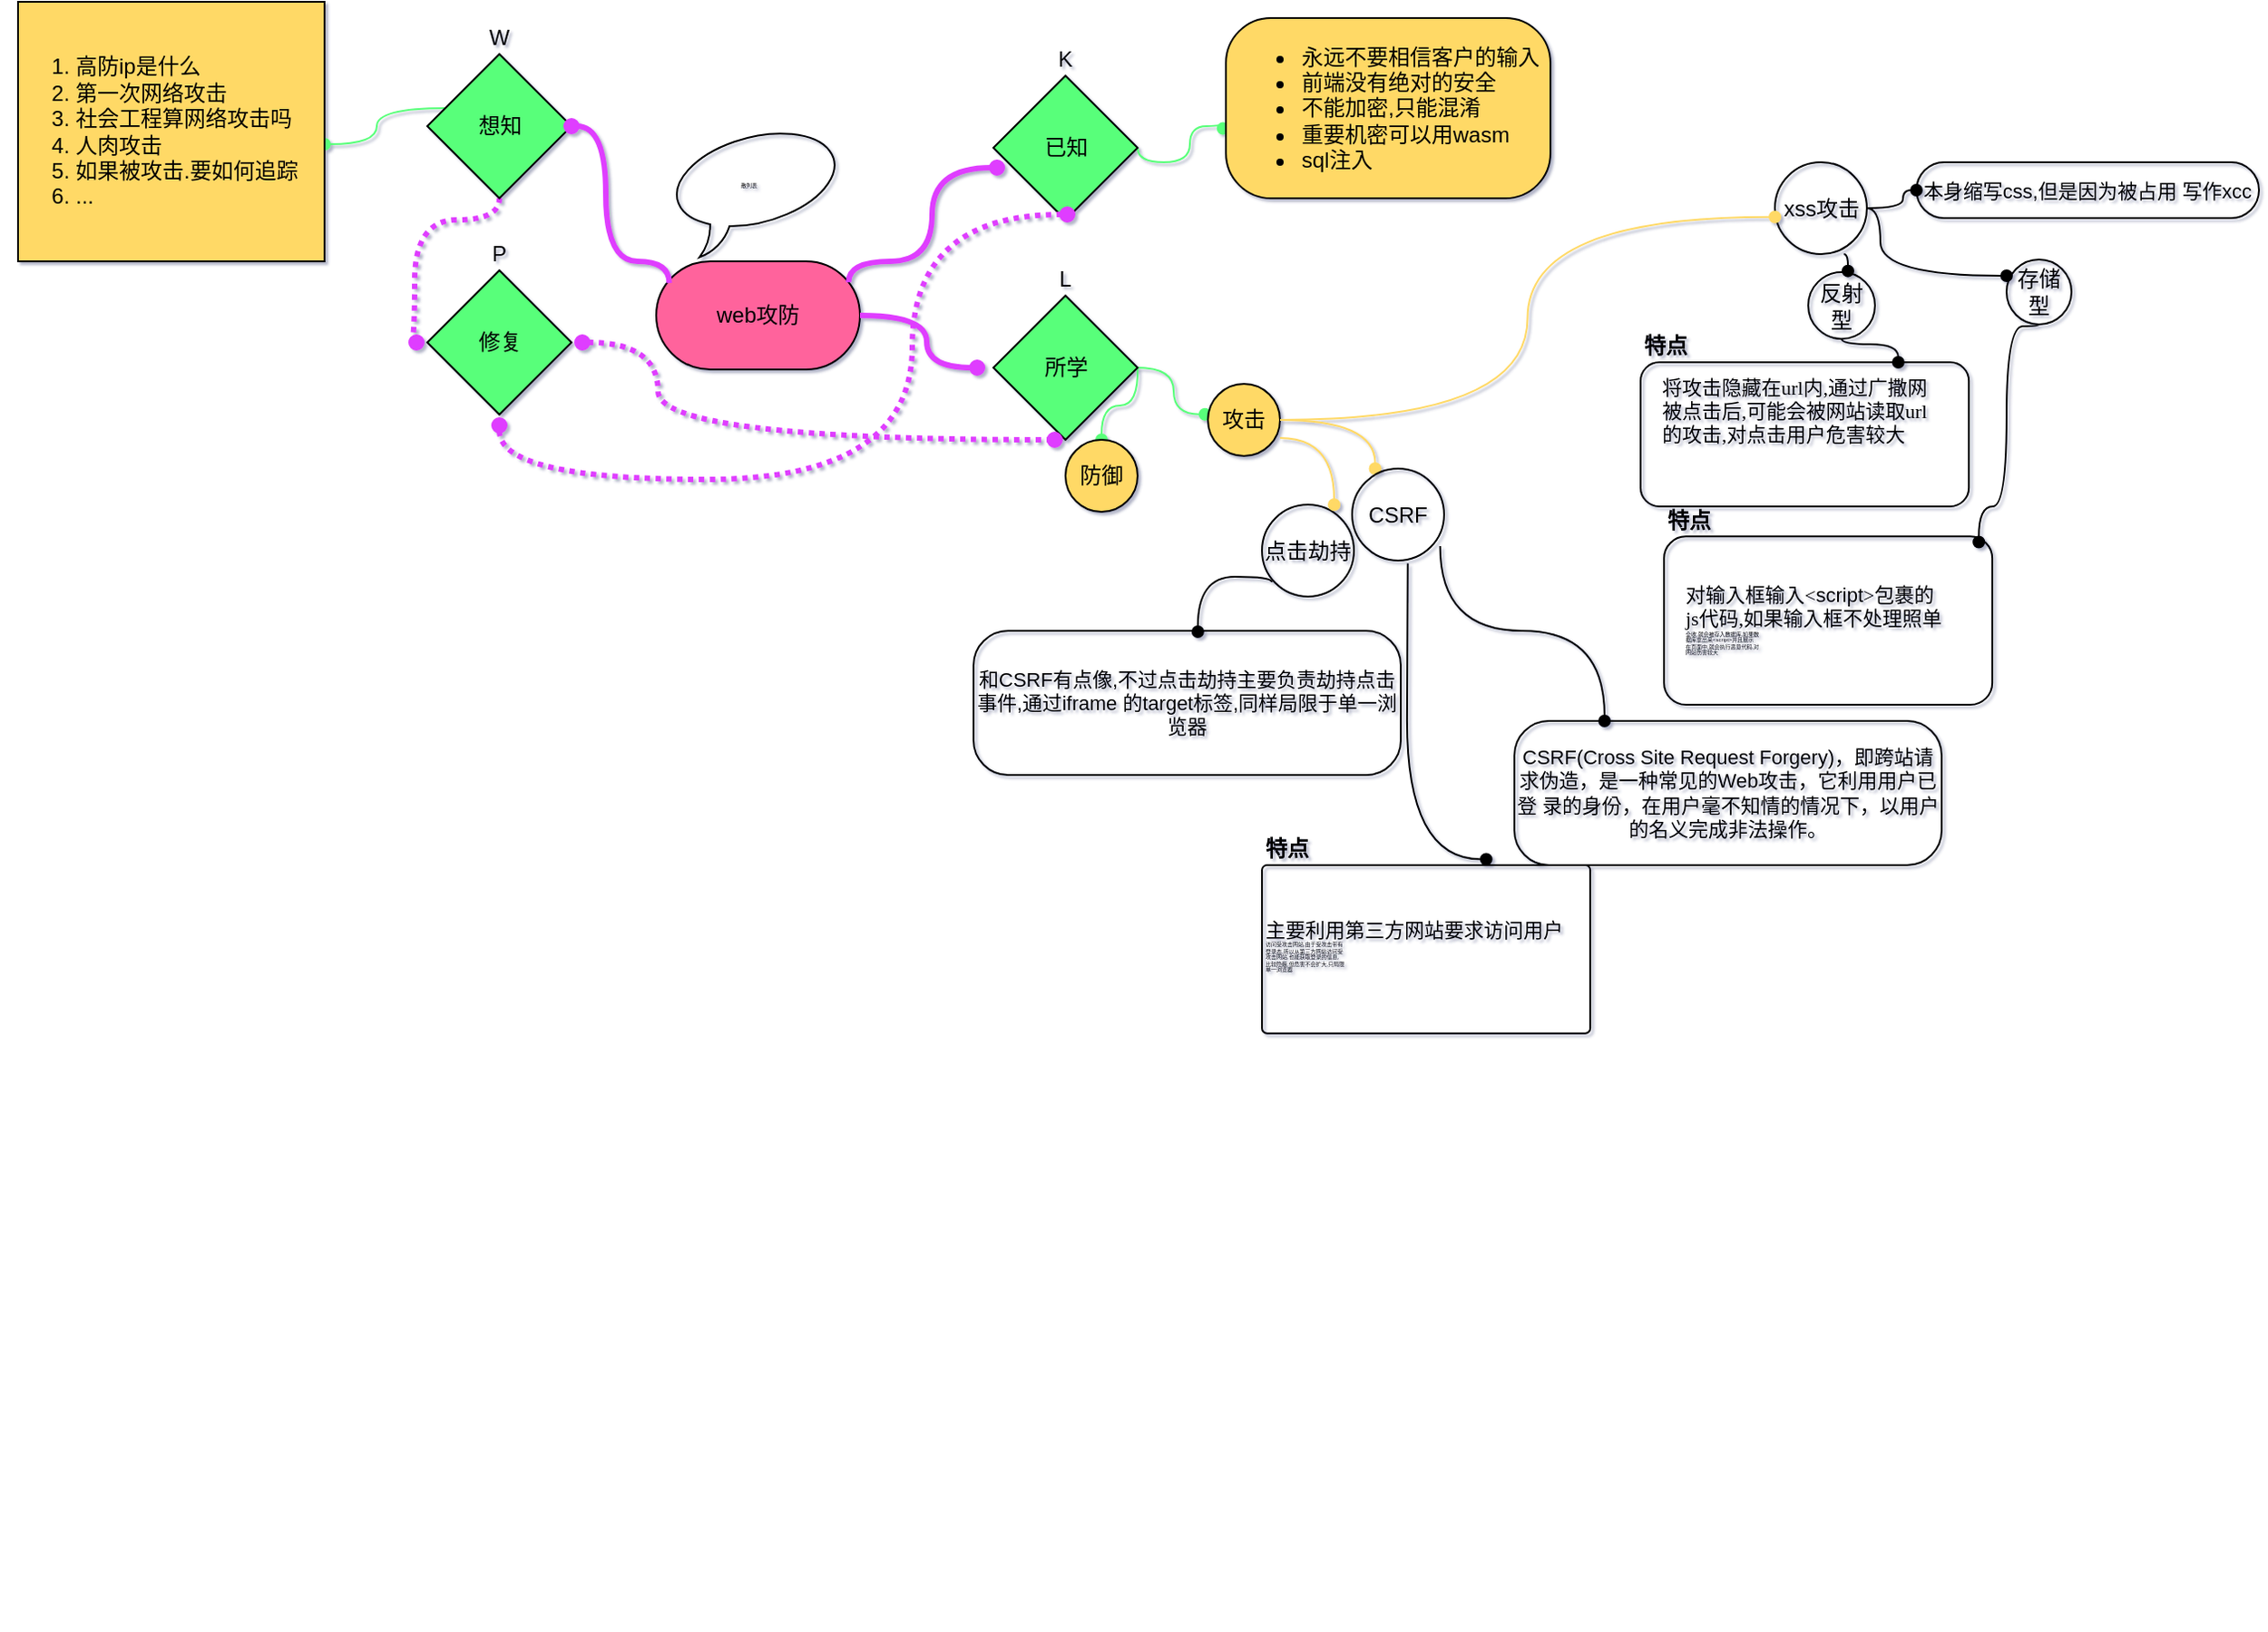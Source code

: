 <mxfile version="13.7.2" type="github">
  <diagram id="dy_8Izg7FnlNef2klucm" name="第 1 页">
    <mxGraphModel dx="1025" dy="252" grid="1" gridSize="10" guides="1" tooltips="1" connect="1" arrows="1" fold="1" page="1" pageScale="1" pageWidth="400" pageHeight="500" math="0" shadow="1">
      <root>
        <mxCell id="0" />
        <mxCell id="1" parent="0" />
        <mxCell id="IFFRn_ugBCJUuxa1NSOB-2" value="web攻防" style="rounded=1;whiteSpace=wrap;html=1;fillColor=#FF639C;arcSize=50;" vertex="1" parent="1">
          <mxGeometry x="134" y="205" width="113" height="60" as="geometry" />
        </mxCell>
        <mxCell id="IFFRn_ugBCJUuxa1NSOB-37" style="edgeStyle=orthogonalEdgeStyle;curved=1;rounded=0;orthogonalLoop=1;jettySize=auto;html=1;exitX=1;exitY=0.5;exitDx=0;exitDy=0;entryX=-0.009;entryY=0.613;entryDx=0;entryDy=0;entryPerimeter=0;startArrow=none;startFill=0;endArrow=oval;endFill=1;strokeColor=#59FF7A;" edge="1" parent="1" source="IFFRn_ugBCJUuxa1NSOB-3" target="IFFRn_ugBCJUuxa1NSOB-19">
          <mxGeometry relative="1" as="geometry">
            <Array as="points">
              <mxPoint x="401" y="150" />
              <mxPoint x="430" y="150" />
              <mxPoint x="430" y="130" />
              <mxPoint x="448" y="130" />
            </Array>
          </mxGeometry>
        </mxCell>
        <mxCell id="IFFRn_ugBCJUuxa1NSOB-3" value="K" style="rhombus;whiteSpace=wrap;html=1;fillColor=#59FF7A;align=center;labelPosition=center;verticalLabelPosition=top;verticalAlign=bottom;" vertex="1" parent="1">
          <mxGeometry x="321" y="102" width="80" height="80" as="geometry" />
        </mxCell>
        <mxCell id="IFFRn_ugBCJUuxa1NSOB-40" style="edgeStyle=orthogonalEdgeStyle;curved=1;rounded=0;orthogonalLoop=1;jettySize=auto;html=1;entryX=0.5;entryY=0;entryDx=0;entryDy=0;startArrow=none;startFill=0;endArrow=oval;endFill=1;strokeColor=#59FF7A;" edge="1" parent="1" target="IFFRn_ugBCJUuxa1NSOB-39">
          <mxGeometry relative="1" as="geometry">
            <mxPoint x="401" y="264" as="sourcePoint" />
          </mxGeometry>
        </mxCell>
        <mxCell id="IFFRn_ugBCJUuxa1NSOB-41" style="edgeStyle=orthogonalEdgeStyle;curved=1;rounded=0;orthogonalLoop=1;jettySize=auto;html=1;entryX=-0.041;entryY=0.422;entryDx=0;entryDy=0;entryPerimeter=0;startArrow=none;startFill=0;endArrow=oval;endFill=1;strokeColor=#59FF7A;" edge="1" parent="1" source="IFFRn_ugBCJUuxa1NSOB-4" target="IFFRn_ugBCJUuxa1NSOB-38">
          <mxGeometry relative="1" as="geometry" />
        </mxCell>
        <mxCell id="IFFRn_ugBCJUuxa1NSOB-4" value="L" style="rhombus;whiteSpace=wrap;html=1;fillColor=#59FF7A;align=center;labelPosition=center;verticalLabelPosition=top;verticalAlign=bottom;" vertex="1" parent="1">
          <mxGeometry x="321" y="224" width="80" height="80" as="geometry" />
        </mxCell>
        <mxCell id="IFFRn_ugBCJUuxa1NSOB-5" value="" style="edgeStyle=orthogonalEdgeStyle;curved=1;rounded=0;orthogonalLoop=1;jettySize=auto;html=1;startArrow=circle;startFill=1;startSize=0;endArrow=none;endFill=0;endSize=0;targetPerimeterSpacing=3;strokeColor=#DF3DFF;strokeWidth=3;dashed=1;dashPattern=1 1;entryX=0.5;entryY=1;entryDx=0;entryDy=0;exitX=0;exitY=0.5;exitDx=0;exitDy=0;" edge="1" source="IFFRn_ugBCJUuxa1NSOB-8" target="IFFRn_ugBCJUuxa1NSOB-12" parent="1">
          <mxGeometry relative="1" as="geometry">
            <Array as="points">
              <mxPoint y="250" />
              <mxPoint y="182" />
              <mxPoint x="47" y="182" />
            </Array>
          </mxGeometry>
        </mxCell>
        <mxCell id="IFFRn_ugBCJUuxa1NSOB-6" value="" style="edgeStyle=orthogonalEdgeStyle;curved=1;rounded=0;orthogonalLoop=1;jettySize=auto;html=1;dashed=1;dashPattern=1 1;startArrow=circle;startFill=1;startSize=0;endArrow=circle;endFill=1;endSize=0;targetPerimeterSpacing=3;strokeColor=#DF3DFF;strokeWidth=3;entryX=0.5;entryY=1;entryDx=0;entryDy=0;" edge="1" source="IFFRn_ugBCJUuxa1NSOB-8" target="IFFRn_ugBCJUuxa1NSOB-4" parent="1">
          <mxGeometry relative="1" as="geometry">
            <mxPoint x="47" y="370" as="targetPoint" />
            <Array as="points">
              <mxPoint x="135" y="250" />
              <mxPoint x="135" y="304" />
            </Array>
          </mxGeometry>
        </mxCell>
        <mxCell id="IFFRn_ugBCJUuxa1NSOB-7" value="" style="edgeStyle=orthogonalEdgeStyle;curved=1;rounded=0;orthogonalLoop=1;jettySize=auto;html=1;dashed=1;dashPattern=1 1;startArrow=circle;startFill=1;startSize=0;endArrow=circle;endFill=1;endSize=0;targetPerimeterSpacing=3;strokeColor=#DF3DFF;strokeWidth=3;" edge="1" source="IFFRn_ugBCJUuxa1NSOB-8" parent="1">
          <mxGeometry relative="1" as="geometry">
            <mxPoint x="368" y="179" as="targetPoint" />
            <Array as="points">
              <mxPoint x="47" y="326" />
              <mxPoint x="276" y="326" />
              <mxPoint x="276" y="179" />
            </Array>
          </mxGeometry>
        </mxCell>
        <mxCell id="IFFRn_ugBCJUuxa1NSOB-8" value="P" style="rhombus;whiteSpace=wrap;html=1;fillColor=#59FF7A;align=center;labelPosition=center;verticalLabelPosition=top;verticalAlign=bottom;" vertex="1" parent="1">
          <mxGeometry x="7" y="210" width="80" height="80" as="geometry" />
        </mxCell>
        <mxCell id="IFFRn_ugBCJUuxa1NSOB-45" style="edgeStyle=orthogonalEdgeStyle;curved=1;rounded=0;orthogonalLoop=1;jettySize=auto;html=1;startArrow=none;startFill=0;endArrow=oval;endFill=1;strokeColor=#59FF7A;" edge="1" parent="1" source="IFFRn_ugBCJUuxa1NSOB-12" target="IFFRn_ugBCJUuxa1NSOB-42">
          <mxGeometry relative="1" as="geometry">
            <mxPoint x="-30" y="130" as="targetPoint" />
            <Array as="points">
              <mxPoint x="-21" y="120" />
              <mxPoint x="-21" y="140" />
            </Array>
          </mxGeometry>
        </mxCell>
        <mxCell id="IFFRn_ugBCJUuxa1NSOB-12" value="W" style="rhombus;whiteSpace=wrap;html=1;fillColor=#59FF7A;align=center;labelPosition=center;verticalLabelPosition=top;verticalAlign=bottom;" vertex="1" parent="1">
          <mxGeometry x="7" y="90" width="80" height="80" as="geometry" />
        </mxCell>
        <mxCell id="IFFRn_ugBCJUuxa1NSOB-13" value="" style="edgeStyle=orthogonalEdgeStyle;curved=1;rounded=0;orthogonalLoop=1;jettySize=auto;html=1;startArrow=oval;startFill=1;endArrow=none;endFill=0;strokeWidth=3;fillColor=#ffe6cc;strokeColor=#DF3DFF;endSize=0;targetPerimeterSpacing=3;entryX=0.064;entryY=0.201;entryDx=0;entryDy=0;entryPerimeter=0;" edge="1" source="IFFRn_ugBCJUuxa1NSOB-12" target="IFFRn_ugBCJUuxa1NSOB-2" parent="1">
          <mxGeometry relative="1" as="geometry">
            <mxPoint x="608" y="259" as="targetPoint" />
            <Array as="points">
              <mxPoint x="106" y="130" />
              <mxPoint x="106" y="205" />
              <mxPoint x="141" y="205" />
            </Array>
          </mxGeometry>
        </mxCell>
        <mxCell id="IFFRn_ugBCJUuxa1NSOB-14" value="&lt;span&gt;已知&lt;br&gt;&lt;/span&gt;" style="text;html=1;align=center;verticalAlign=middle;resizable=0;points=[];autosize=1;" vertex="1" parent="1">
          <mxGeometry x="344" y="133" width="34" height="18" as="geometry" />
        </mxCell>
        <mxCell id="IFFRn_ugBCJUuxa1NSOB-15" value="&lt;span&gt;所学&lt;/span&gt;" style="text;html=1;align=center;verticalAlign=middle;resizable=0;points=[];autosize=1;" vertex="1" parent="1">
          <mxGeometry x="344" y="255" width="34" height="18" as="geometry" />
        </mxCell>
        <mxCell id="IFFRn_ugBCJUuxa1NSOB-16" value="&lt;span&gt;想知&lt;/span&gt;" style="text;html=1;align=center;verticalAlign=middle;resizable=0;points=[];autosize=1;" vertex="1" parent="1">
          <mxGeometry x="30" y="121" width="34" height="18" as="geometry" />
        </mxCell>
        <mxCell id="IFFRn_ugBCJUuxa1NSOB-17" value="修复" style="text;html=1;align=center;verticalAlign=middle;resizable=0;points=[];autosize=1;" vertex="1" parent="1">
          <mxGeometry x="30" y="241" width="34" height="18" as="geometry" />
        </mxCell>
        <mxCell id="IFFRn_ugBCJUuxa1NSOB-10" value="" style="edgeStyle=orthogonalEdgeStyle;curved=1;rounded=0;orthogonalLoop=1;jettySize=auto;html=1;startArrow=none;startFill=0;endArrow=circle;endFill=1;strokeWidth=3;fillColor=#ffe6cc;strokeColor=#DF3DFF;endSize=0;targetPerimeterSpacing=3;" edge="1" parent="1" source="IFFRn_ugBCJUuxa1NSOB-2" target="IFFRn_ugBCJUuxa1NSOB-4">
          <mxGeometry relative="1" as="geometry" />
        </mxCell>
        <mxCell id="IFFRn_ugBCJUuxa1NSOB-11" style="edgeStyle=orthogonalEdgeStyle;curved=1;rounded=0;orthogonalLoop=1;jettySize=auto;html=1;startArrow=none;startFill=0;endArrow=circle;endFill=1;strokeWidth=3;fillColor=#ffe6cc;strokeColor=#DF3DFF;endSize=0;targetPerimeterSpacing=3;startSize=0;exitX=0.944;exitY=0.193;exitDx=0;exitDy=0;exitPerimeter=0;" edge="1" parent="1" source="IFFRn_ugBCJUuxa1NSOB-2" target="IFFRn_ugBCJUuxa1NSOB-3">
          <mxGeometry relative="1" as="geometry">
            <Array as="points">
              <mxPoint x="241" y="205" />
              <mxPoint x="287" y="205" />
              <mxPoint x="287" y="153" />
            </Array>
          </mxGeometry>
        </mxCell>
        <mxCell id="IFFRn_ugBCJUuxa1NSOB-19" value="&lt;ul&gt;&lt;li&gt;永远不要相信客户的输入&lt;/li&gt;&lt;li&gt;前端没有绝对的安全&lt;/li&gt;&lt;li&gt;不能加密,只能混淆&lt;/li&gt;&lt;li&gt;重要机密可以用wasm&lt;/li&gt;&lt;li&gt;sql注入&lt;/li&gt;&lt;/ul&gt;" style="rounded=1;whiteSpace=wrap;html=1;fillColor=#FFD966;arcSize=25;align=left;" vertex="1" parent="1">
          <mxGeometry x="450" y="70" width="180" height="100" as="geometry" />
        </mxCell>
        <mxCell id="IFFRn_ugBCJUuxa1NSOB-105" style="edgeStyle=orthogonalEdgeStyle;curved=1;rounded=0;orthogonalLoop=1;jettySize=auto;html=1;exitX=1;exitY=0.5;exitDx=0;exitDy=0;entryX=0.25;entryY=0;entryDx=0;entryDy=0;startArrow=none;startFill=0;startSize=6;sourcePerimeterSpacing=0;endArrow=oval;endFill=1;endSize=6;targetPerimeterSpacing=0;fontSize=3;strokeColor=#FFD966;" edge="1" parent="1" source="IFFRn_ugBCJUuxa1NSOB-38" target="IFFRn_ugBCJUuxa1NSOB-90">
          <mxGeometry relative="1" as="geometry" />
        </mxCell>
        <mxCell id="IFFRn_ugBCJUuxa1NSOB-38" value="&lt;div&gt;&lt;span&gt;攻击&lt;/span&gt;&lt;/div&gt;" style="rounded=1;whiteSpace=wrap;html=1;fillColor=#FFD966;arcSize=50;align=center;" vertex="1" parent="1">
          <mxGeometry x="440" y="273" width="40" height="40" as="geometry" />
        </mxCell>
        <mxCell id="IFFRn_ugBCJUuxa1NSOB-39" value="&lt;div&gt;&lt;span&gt;防御&lt;/span&gt;&lt;/div&gt;" style="rounded=1;whiteSpace=wrap;html=1;fillColor=#FFD966;arcSize=50;align=center;" vertex="1" parent="1">
          <mxGeometry x="361" y="304" width="40" height="40" as="geometry" />
        </mxCell>
        <mxCell id="IFFRn_ugBCJUuxa1NSOB-44" value="" style="group" vertex="1" connectable="0" parent="1">
          <mxGeometry x="-230" y="61" width="180" height="144" as="geometry" />
        </mxCell>
        <mxCell id="IFFRn_ugBCJUuxa1NSOB-42" value="&lt;div&gt;&lt;br&gt;&lt;/div&gt;" style="rounded=1;whiteSpace=wrap;html=1;fillColor=#FFD966;arcSize=0;align=left;labelPosition=center;verticalLabelPosition=middle;verticalAlign=middle;" vertex="1" parent="IFFRn_ugBCJUuxa1NSOB-44">
          <mxGeometry x="10" width="170" height="144" as="geometry" />
        </mxCell>
        <mxCell id="IFFRn_ugBCJUuxa1NSOB-43" value="&lt;ol&gt;&lt;li&gt;&lt;span&gt;高防ip是什么&lt;/span&gt;&lt;br&gt;&lt;/li&gt;&lt;li&gt;第一次网络攻击&lt;/li&gt;&lt;li&gt;社会工程算网络攻击吗&lt;/li&gt;&lt;li&gt;人肉攻击&lt;/li&gt;&lt;li&gt;如果被攻击.要如何追踪&lt;/li&gt;&lt;li&gt;...&lt;/li&gt;&lt;/ol&gt;" style="text;html=1;align=left;verticalAlign=middle;resizable=0;points=[];autosize=1;" vertex="1" parent="IFFRn_ugBCJUuxa1NSOB-44">
          <mxGeometry y="17" width="180" height="110" as="geometry" />
        </mxCell>
        <mxCell id="IFFRn_ugBCJUuxa1NSOB-88" value="" style="group" vertex="1" connectable="0" parent="1">
          <mxGeometry x="690" y="150" width="333" height="311" as="geometry" />
        </mxCell>
        <mxCell id="IFFRn_ugBCJUuxa1NSOB-46" value="xss攻击" style="rounded=1;whiteSpace=wrap;html=1;align=center;fillColor=none;arcSize=50;" vertex="1" parent="IFFRn_ugBCJUuxa1NSOB-88">
          <mxGeometry x="64.5" width="51" height="51" as="geometry" />
        </mxCell>
        <mxCell id="IFFRn_ugBCJUuxa1NSOB-49" value="&lt;font style=&quot;font-size: 11px&quot;&gt;本身缩写css,但是因为被占用 写作xcc&lt;/font&gt;" style="whiteSpace=wrap;html=1;rounded=1;fillColor=none;arcSize=50;align=center;fontSize=3;" vertex="1" parent="IFFRn_ugBCJUuxa1NSOB-88">
          <mxGeometry x="143" width="190" height="31" as="geometry" />
        </mxCell>
        <mxCell id="IFFRn_ugBCJUuxa1NSOB-50" value="" style="edgeStyle=orthogonalEdgeStyle;curved=1;rounded=0;orthogonalLoop=1;jettySize=auto;html=1;startArrow=none;startFill=0;startSize=6;sourcePerimeterSpacing=0;endArrow=oval;endFill=1;endSize=6;targetPerimeterSpacing=0;" edge="1" parent="IFFRn_ugBCJUuxa1NSOB-88" source="IFFRn_ugBCJUuxa1NSOB-46" target="IFFRn_ugBCJUuxa1NSOB-49">
          <mxGeometry relative="1" as="geometry" />
        </mxCell>
        <mxCell id="IFFRn_ugBCJUuxa1NSOB-52" value="存储型" style="whiteSpace=wrap;html=1;rounded=1;fillColor=none;arcSize=50;align=center;" vertex="1" parent="IFFRn_ugBCJUuxa1NSOB-88">
          <mxGeometry x="193" y="54" width="36" height="36" as="geometry" />
        </mxCell>
        <mxCell id="IFFRn_ugBCJUuxa1NSOB-51" style="edgeStyle=orthogonalEdgeStyle;curved=1;rounded=0;orthogonalLoop=1;jettySize=auto;html=1;startArrow=none;startFill=0;startSize=6;sourcePerimeterSpacing=0;endArrow=oval;endFill=1;endSize=6;targetPerimeterSpacing=0;" edge="1" parent="IFFRn_ugBCJUuxa1NSOB-88" source="IFFRn_ugBCJUuxa1NSOB-46" target="IFFRn_ugBCJUuxa1NSOB-52">
          <mxGeometry relative="1" as="geometry">
            <mxPoint x="153" y="51" as="targetPoint" />
            <Array as="points">
              <mxPoint x="123" y="26" />
              <mxPoint x="123" y="63" />
            </Array>
          </mxGeometry>
        </mxCell>
        <mxCell id="IFFRn_ugBCJUuxa1NSOB-54" value="反射型" style="whiteSpace=wrap;html=1;rounded=1;fillColor=none;arcSize=50;align=center;" vertex="1" parent="IFFRn_ugBCJUuxa1NSOB-88">
          <mxGeometry x="83" y="61" width="37" height="37" as="geometry" />
        </mxCell>
        <mxCell id="IFFRn_ugBCJUuxa1NSOB-57" style="edgeStyle=orthogonalEdgeStyle;curved=1;rounded=0;orthogonalLoop=1;jettySize=auto;html=1;exitX=0.75;exitY=1;exitDx=0;exitDy=0;entryX=0.595;entryY=-0.018;entryDx=0;entryDy=0;entryPerimeter=0;startArrow=none;startFill=0;startSize=6;sourcePerimeterSpacing=0;endArrow=oval;endFill=1;endSize=6;targetPerimeterSpacing=0;strokeColor=#000000;fontSize=3;" edge="1" parent="IFFRn_ugBCJUuxa1NSOB-88" source="IFFRn_ugBCJUuxa1NSOB-46" target="IFFRn_ugBCJUuxa1NSOB-54">
          <mxGeometry relative="1" as="geometry" />
        </mxCell>
        <mxCell id="IFFRn_ugBCJUuxa1NSOB-63" value="" style="group" vertex="1" connectable="0" parent="IFFRn_ugBCJUuxa1NSOB-88">
          <mxGeometry y="121" width="190" height="80" as="geometry" />
        </mxCell>
        <mxCell id="IFFRn_ugBCJUuxa1NSOB-59" value="&lt;b&gt;特点&lt;/b&gt;" style="whiteSpace=wrap;html=1;rounded=1;fillColor=none;arcSize=13;align=left;labelPosition=center;verticalLabelPosition=top;verticalAlign=bottom;" vertex="1" parent="IFFRn_ugBCJUuxa1NSOB-63">
          <mxGeometry x="-10" y="-10" width="182.083" height="80" as="geometry" />
        </mxCell>
        <mxCell id="IFFRn_ugBCJUuxa1NSOB-62" value="&lt;font style=&quot;font-size: 11px&quot; face=&quot;Times New Roman&quot;&gt;将攻击隐藏在url内,通过广撒网&lt;br&gt;被点击后,可能会被网站读取url&lt;br&gt;的攻击,对点击用户危害较大&lt;br&gt;&lt;/font&gt;" style="text;html=1;align=left;verticalAlign=middle;resizable=0;points=[];autosize=1;fontSize=3;" vertex="1" parent="IFFRn_ugBCJUuxa1NSOB-63">
          <mxGeometry y="6.667" width="180" height="20" as="geometry" />
        </mxCell>
        <mxCell id="IFFRn_ugBCJUuxa1NSOB-60" value="" style="edgeStyle=orthogonalEdgeStyle;curved=1;rounded=0;orthogonalLoop=1;jettySize=auto;html=1;startArrow=none;startFill=0;startSize=6;sourcePerimeterSpacing=0;endArrow=oval;endFill=1;endSize=6;targetPerimeterSpacing=0;strokeColor=#000000;fontSize=3;entryX=0.785;entryY=0;entryDx=0;entryDy=0;entryPerimeter=0;" edge="1" parent="IFFRn_ugBCJUuxa1NSOB-88" source="IFFRn_ugBCJUuxa1NSOB-54" target="IFFRn_ugBCJUuxa1NSOB-59">
          <mxGeometry relative="1" as="geometry">
            <Array as="points">
              <mxPoint x="102" y="101" />
            </Array>
          </mxGeometry>
        </mxCell>
        <mxCell id="IFFRn_ugBCJUuxa1NSOB-68" value="" style="group" vertex="1" connectable="0" parent="IFFRn_ugBCJUuxa1NSOB-88">
          <mxGeometry x="13" y="231" width="190" height="80" as="geometry" />
        </mxCell>
        <mxCell id="IFFRn_ugBCJUuxa1NSOB-69" value="&lt;b&gt;特点&lt;/b&gt;" style="whiteSpace=wrap;html=1;rounded=1;fillColor=none;arcSize=13;align=left;labelPosition=center;verticalLabelPosition=top;verticalAlign=bottom;" vertex="1" parent="IFFRn_ugBCJUuxa1NSOB-68">
          <mxGeometry x="-10" y="-23.33" width="182.08" height="93.33" as="geometry" />
        </mxCell>
        <mxCell id="IFFRn_ugBCJUuxa1NSOB-70" value="&lt;font&gt;&lt;font face=&quot;Times New Roman&quot;&gt;&lt;span style=&quot;font-size: 11px&quot;&gt;对输入框输入&amp;lt;&lt;/span&gt;&lt;/font&gt;&lt;span style=&quot;font-size: 11px&quot;&gt;script&lt;/span&gt;&lt;font face=&quot;Times New Roman&quot;&gt;&lt;span style=&quot;font-size: 11px&quot;&gt;&amp;gt;包裹的&lt;br&gt;js代码,如果输入框不处理照单&lt;br&gt;&lt;/span&gt;&lt;/font&gt;全收,就会被存入数据库,如果数&lt;br&gt;据库拿出来&amp;lt;script&amp;gt;并且展示&lt;br&gt;在页面中,就会执行恶意代码,对&lt;br&gt;网站伤害较大&lt;br&gt;&lt;/font&gt;" style="text;html=1;align=left;verticalAlign=middle;resizable=0;points=[];autosize=1;fontSize=3;" vertex="1" parent="IFFRn_ugBCJUuxa1NSOB-68">
          <mxGeometry y="8.337" width="180" height="30" as="geometry" />
        </mxCell>
        <mxCell id="IFFRn_ugBCJUuxa1NSOB-67" style="edgeStyle=orthogonalEdgeStyle;curved=1;rounded=0;orthogonalLoop=1;jettySize=auto;html=1;startArrow=none;startFill=0;startSize=6;sourcePerimeterSpacing=0;endArrow=oval;endFill=1;endSize=6;targetPerimeterSpacing=0;strokeColor=#000000;fontSize=3;entryX=0.959;entryY=0.033;entryDx=0;entryDy=0;entryPerimeter=0;" edge="1" parent="IFFRn_ugBCJUuxa1NSOB-88" source="IFFRn_ugBCJUuxa1NSOB-52" target="IFFRn_ugBCJUuxa1NSOB-69">
          <mxGeometry relative="1" as="geometry">
            <mxPoint x="113" y="201" as="targetPoint" />
            <Array as="points">
              <mxPoint x="211" y="91" />
              <mxPoint x="193" y="91" />
              <mxPoint x="193" y="191" />
              <mxPoint x="178" y="191" />
            </Array>
          </mxGeometry>
        </mxCell>
        <mxCell id="IFFRn_ugBCJUuxa1NSOB-47" style="edgeStyle=orthogonalEdgeStyle;curved=1;rounded=0;orthogonalLoop=1;jettySize=auto;html=1;exitX=1;exitY=0.5;exitDx=0;exitDy=0;startArrow=none;startFill=0;endArrow=oval;endFill=1;endSize=6;targetPerimeterSpacing=0;sourcePerimeterSpacing=0;startSize=6;entryX=0;entryY=0.595;entryDx=0;entryDy=0;entryPerimeter=0;strokeColor=#FFD966;" edge="1" parent="1" source="IFFRn_ugBCJUuxa1NSOB-38" target="IFFRn_ugBCJUuxa1NSOB-46">
          <mxGeometry relative="1" as="geometry">
            <mxPoint x="63" y="22" as="targetPoint" />
          </mxGeometry>
        </mxCell>
        <mxCell id="IFFRn_ugBCJUuxa1NSOB-89" value="" style="group" vertex="1" connectable="0" parent="1">
          <mxGeometry x="400" y="650" width="380" height="311" as="geometry" />
        </mxCell>
        <mxCell id="IFFRn_ugBCJUuxa1NSOB-100" value="" style="edgeStyle=orthogonalEdgeStyle;curved=1;rounded=0;orthogonalLoop=1;jettySize=auto;html=1;startArrow=none;startFill=0;startSize=6;sourcePerimeterSpacing=0;endArrow=oval;endFill=1;endSize=6;targetPerimeterSpacing=0;strokeColor=#000000;fontSize=3;entryX=0.785;entryY=0;entryDx=0;entryDy=0;entryPerimeter=0;" edge="1" parent="IFFRn_ugBCJUuxa1NSOB-89" target="IFFRn_ugBCJUuxa1NSOB-98">
          <mxGeometry relative="1" as="geometry">
            <mxPoint x="101.483" y="98" as="sourcePoint" />
            <Array as="points">
              <mxPoint x="102" y="101" />
            </Array>
          </mxGeometry>
        </mxCell>
        <mxCell id="IFFRn_ugBCJUuxa1NSOB-91" value="&lt;font style=&quot;font-size: 11px&quot;&gt;CSRF(Cross Site Request Forgery)，即跨站请求伪造，是一种常见的Web攻击，它利用用户已登 录的身份，在用户毫不知情的情况下，以用户的名义完成非法操作。&lt;/font&gt;" style="whiteSpace=wrap;html=1;rounded=1;fillColor=none;arcSize=24;align=center;fontSize=3;" vertex="1" parent="1">
          <mxGeometry x="610" y="460" width="237" height="80" as="geometry" />
        </mxCell>
        <mxCell id="IFFRn_ugBCJUuxa1NSOB-92" value="" style="edgeStyle=orthogonalEdgeStyle;curved=1;rounded=0;orthogonalLoop=1;jettySize=auto;html=1;startArrow=none;startFill=0;startSize=6;sourcePerimeterSpacing=0;endArrow=oval;endFill=1;endSize=6;targetPerimeterSpacing=0;exitX=0.957;exitY=0.842;exitDx=0;exitDy=0;exitPerimeter=0;" edge="1" parent="1" source="IFFRn_ugBCJUuxa1NSOB-90" target="IFFRn_ugBCJUuxa1NSOB-91">
          <mxGeometry relative="1" as="geometry">
            <Array as="points">
              <mxPoint x="569" y="410" />
              <mxPoint x="660" y="410" />
            </Array>
          </mxGeometry>
        </mxCell>
        <mxCell id="IFFRn_ugBCJUuxa1NSOB-102" value="&lt;b&gt;特点&lt;/b&gt;" style="whiteSpace=wrap;html=1;rounded=1;fillColor=none;arcSize=3;align=left;labelPosition=center;verticalLabelPosition=top;verticalAlign=bottom;" vertex="1" parent="1">
          <mxGeometry x="470" y="540" width="182.08" height="93.33" as="geometry" />
        </mxCell>
        <mxCell id="IFFRn_ugBCJUuxa1NSOB-104" style="edgeStyle=orthogonalEdgeStyle;curved=1;rounded=0;orthogonalLoop=1;jettySize=auto;html=1;startArrow=none;startFill=0;startSize=6;sourcePerimeterSpacing=0;endArrow=oval;endFill=1;endSize=6;targetPerimeterSpacing=0;strokeColor=#000000;fontSize=3;exitX=0.605;exitY=1.032;exitDx=0;exitDy=0;exitPerimeter=0;entryX=0.683;entryY=-0.035;entryDx=0;entryDy=0;entryPerimeter=0;" edge="1" parent="1" source="IFFRn_ugBCJUuxa1NSOB-90" target="IFFRn_ugBCJUuxa1NSOB-102">
          <mxGeometry relative="1" as="geometry">
            <mxPoint x="560" y="600" as="targetPoint" />
            <mxPoint x="612" y="760.0" as="sourcePoint" />
            <Array as="points">
              <mxPoint x="551" y="380" />
              <mxPoint x="550" y="380" />
              <mxPoint x="550" y="537" />
            </Array>
          </mxGeometry>
        </mxCell>
        <mxCell id="IFFRn_ugBCJUuxa1NSOB-103" value="&lt;font&gt;&lt;span style=&quot;font-size: 11px&quot;&gt;主要利用第三方网站要求访问用户&lt;br&gt;&lt;/span&gt;访问受攻击网站,由于受攻击带有&lt;br&gt;登录态,所以从第三方网站访问受&lt;br&gt;攻击网站,也能获取登录的信息,&lt;br&gt;比较隐蔽,但危害不会扩大,只局限&lt;br&gt;单一浏览器&lt;br&gt;&lt;/font&gt;" style="text;html=1;align=left;verticalAlign=middle;resizable=0;points=[];autosize=1;fontSize=3;" vertex="1" parent="1">
          <mxGeometry x="470" y="569.997" width="200" height="30" as="geometry" />
        </mxCell>
        <mxCell id="IFFRn_ugBCJUuxa1NSOB-90" value="CSRF" style="rounded=1;whiteSpace=wrap;html=1;align=center;fillColor=none;arcSize=50;" vertex="1" parent="1">
          <mxGeometry x="520" y="320" width="51" height="51" as="geometry" />
        </mxCell>
        <mxCell id="IFFRn_ugBCJUuxa1NSOB-111" style="edgeStyle=orthogonalEdgeStyle;curved=1;rounded=0;orthogonalLoop=1;jettySize=auto;html=1;exitX=0.107;exitY=0.844;exitDx=0;exitDy=0;entryX=0.525;entryY=0.006;entryDx=0;entryDy=0;entryPerimeter=0;startArrow=none;startFill=0;startSize=6;sourcePerimeterSpacing=0;endArrow=oval;endFill=1;endSize=6;targetPerimeterSpacing=0;fontSize=3;exitPerimeter=0;" edge="1" parent="1" source="IFFRn_ugBCJUuxa1NSOB-107" target="IFFRn_ugBCJUuxa1NSOB-110">
          <mxGeometry relative="1" as="geometry">
            <Array as="points">
              <mxPoint x="475" y="380" />
              <mxPoint x="434" y="380" />
            </Array>
          </mxGeometry>
        </mxCell>
        <mxCell id="IFFRn_ugBCJUuxa1NSOB-107" value="点击劫持" style="rounded=1;whiteSpace=wrap;html=1;align=center;fillColor=none;arcSize=50;" vertex="1" parent="1">
          <mxGeometry x="470" y="340" width="51" height="51" as="geometry" />
        </mxCell>
        <mxCell id="IFFRn_ugBCJUuxa1NSOB-108" style="edgeStyle=orthogonalEdgeStyle;curved=1;rounded=0;orthogonalLoop=1;jettySize=auto;html=1;startArrow=none;startFill=0;startSize=6;sourcePerimeterSpacing=0;endArrow=oval;endFill=1;endSize=6;targetPerimeterSpacing=0;strokeColor=#FFD966;fontSize=3;exitX=1;exitY=0.75;exitDx=0;exitDy=0;" edge="1" parent="1" source="IFFRn_ugBCJUuxa1NSOB-38" target="IFFRn_ugBCJUuxa1NSOB-107">
          <mxGeometry relative="1" as="geometry">
            <mxPoint x="480" y="340" as="targetPoint" />
            <mxPoint x="460" y="313" as="sourcePoint" />
            <Array as="points">
              <mxPoint x="510" y="303" />
            </Array>
          </mxGeometry>
        </mxCell>
        <mxCell id="IFFRn_ugBCJUuxa1NSOB-110" value="&lt;span style=&quot;font-size: 11px&quot;&gt;和CSRF有点像,不过点击劫持主要负责劫持点击事件,通过iframe 的target标签,同样局限于单一浏览器&lt;/span&gt;" style="whiteSpace=wrap;html=1;rounded=1;fillColor=none;arcSize=24;align=center;fontSize=3;" vertex="1" parent="1">
          <mxGeometry x="310" y="410" width="237" height="80" as="geometry" />
        </mxCell>
        <mxCell id="IFFRn_ugBCJUuxa1NSOB-113" value="" style="whiteSpace=wrap;html=1;shape=mxgraph.basic.oval_callout;fillColor=none;fontSize=3;align=center;rotation=-15;" vertex="1" parent="1">
          <mxGeometry x="140.5" y="133" width="100" height="60" as="geometry" />
        </mxCell>
        <mxCell id="IFFRn_ugBCJUuxa1NSOB-114" value="&lt;span&gt;散列表&lt;/span&gt;" style="text;html=1;align=center;verticalAlign=middle;resizable=0;points=[];autosize=1;fontSize=3;" vertex="1" parent="1">
          <mxGeometry x="160" y="158" width="50" height="10" as="geometry" />
        </mxCell>
      </root>
    </mxGraphModel>
  </diagram>
</mxfile>
